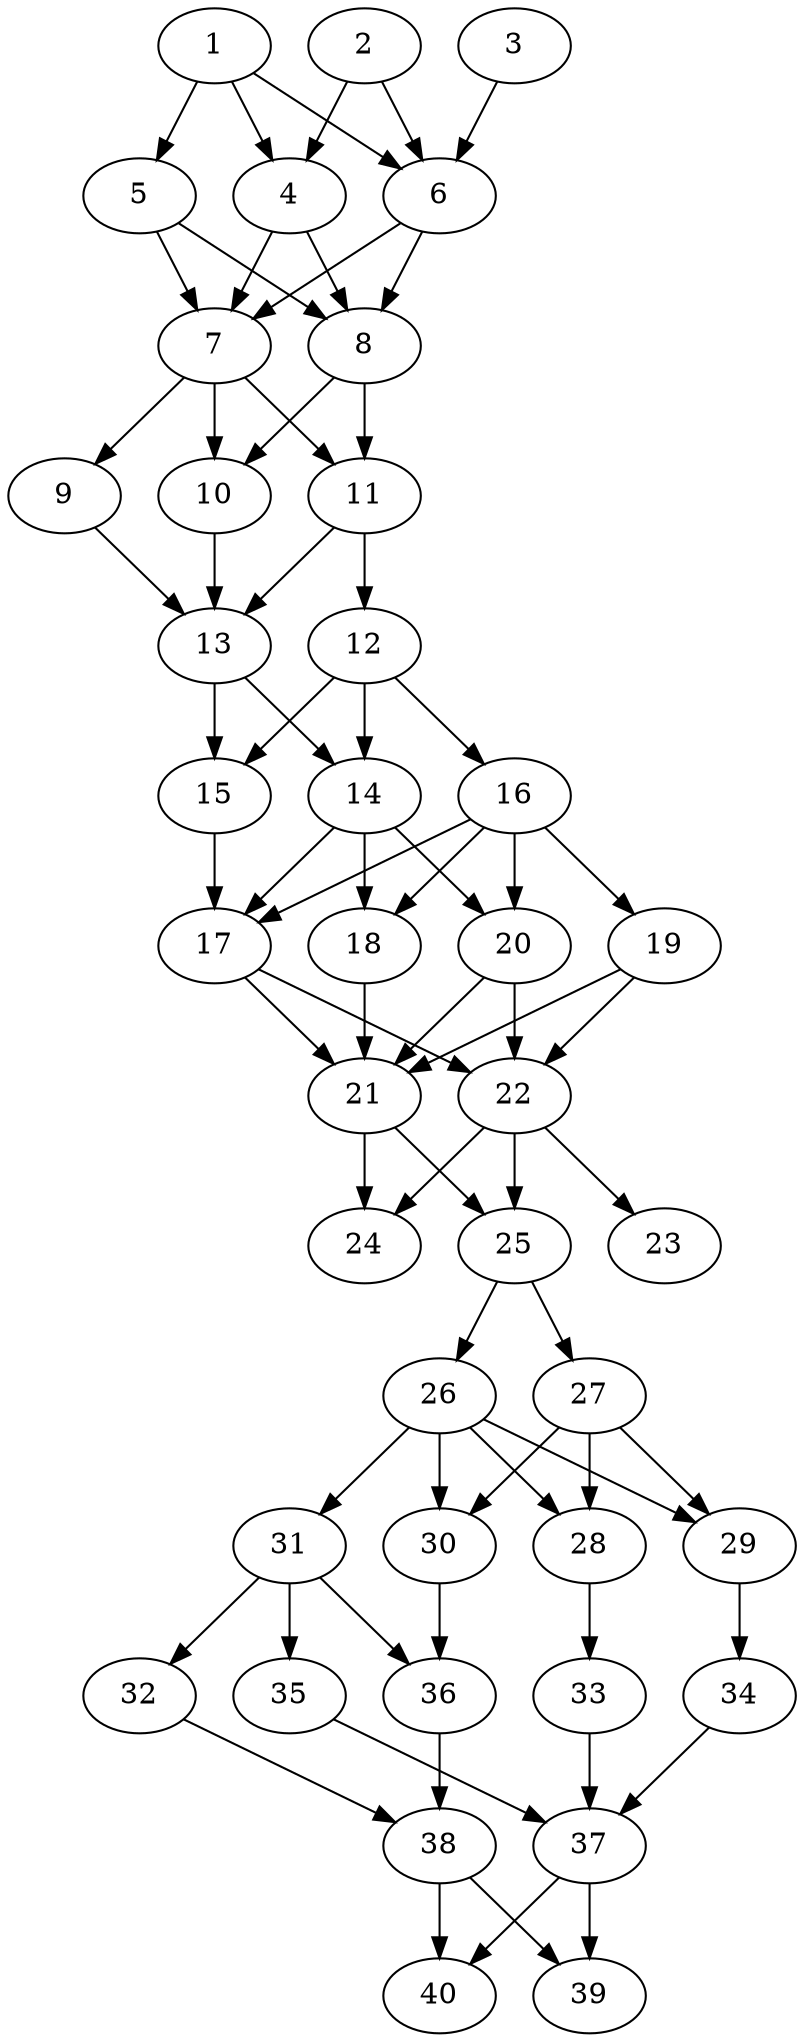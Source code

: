 // DAG automatically generated by daggen at Tue Aug  6 16:28:35 2019
// ./daggen --dot -n 40 --ccr 0.4 --fat 0.4 --regular 0.5 --density 0.8 --mindata 5242880 --maxdata 52428800 
digraph G {
  1 [size="54013440", alpha="0.05", expect_size="21605376"] 
  1 -> 4 [size ="21605376"]
  1 -> 5 [size ="21605376"]
  1 -> 6 [size ="21605376"]
  2 [size="126702080", alpha="0.11", expect_size="50680832"] 
  2 -> 4 [size ="50680832"]
  2 -> 6 [size ="50680832"]
  3 [size="56028160", alpha="0.09", expect_size="22411264"] 
  3 -> 6 [size ="22411264"]
  4 [size="86051840", alpha="0.15", expect_size="34420736"] 
  4 -> 7 [size ="34420736"]
  4 -> 8 [size ="34420736"]
  5 [size="117900800", alpha="0.06", expect_size="47160320"] 
  5 -> 7 [size ="47160320"]
  5 -> 8 [size ="47160320"]
  6 [size="81899520", alpha="0.12", expect_size="32759808"] 
  6 -> 7 [size ="32759808"]
  6 -> 8 [size ="32759808"]
  7 [size="125457920", alpha="0.01", expect_size="50183168"] 
  7 -> 9 [size ="50183168"]
  7 -> 10 [size ="50183168"]
  7 -> 11 [size ="50183168"]
  8 [size="19840000", alpha="0.15", expect_size="7936000"] 
  8 -> 10 [size ="7936000"]
  8 -> 11 [size ="7936000"]
  9 [size="40499200", alpha="0.16", expect_size="16199680"] 
  9 -> 13 [size ="16199680"]
  10 [size="116157440", alpha="0.19", expect_size="46462976"] 
  10 -> 13 [size ="46462976"]
  11 [size="45414400", alpha="0.20", expect_size="18165760"] 
  11 -> 12 [size ="18165760"]
  11 -> 13 [size ="18165760"]
  12 [size="72307200", alpha="0.08", expect_size="28922880"] 
  12 -> 14 [size ="28922880"]
  12 -> 15 [size ="28922880"]
  12 -> 16 [size ="28922880"]
  13 [size="18698240", alpha="0.15", expect_size="7479296"] 
  13 -> 14 [size ="7479296"]
  13 -> 15 [size ="7479296"]
  14 [size="68843520", alpha="0.05", expect_size="27537408"] 
  14 -> 17 [size ="27537408"]
  14 -> 18 [size ="27537408"]
  14 -> 20 [size ="27537408"]
  15 [size="41728000", alpha="0.18", expect_size="16691200"] 
  15 -> 17 [size ="16691200"]
  16 [size="78937600", alpha="0.08", expect_size="31575040"] 
  16 -> 17 [size ="31575040"]
  16 -> 18 [size ="31575040"]
  16 -> 19 [size ="31575040"]
  16 -> 20 [size ="31575040"]
  17 [size="30330880", alpha="0.18", expect_size="12132352"] 
  17 -> 21 [size ="12132352"]
  17 -> 22 [size ="12132352"]
  18 [size="36270080", alpha="0.15", expect_size="14508032"] 
  18 -> 21 [size ="14508032"]
  19 [size="122544640", alpha="0.03", expect_size="49017856"] 
  19 -> 21 [size ="49017856"]
  19 -> 22 [size ="49017856"]
  20 [size="99906560", alpha="0.05", expect_size="39962624"] 
  20 -> 21 [size ="39962624"]
  20 -> 22 [size ="39962624"]
  21 [size="92019200", alpha="0.15", expect_size="36807680"] 
  21 -> 24 [size ="36807680"]
  21 -> 25 [size ="36807680"]
  22 [size="91586560", alpha="0.04", expect_size="36634624"] 
  22 -> 23 [size ="36634624"]
  22 -> 24 [size ="36634624"]
  22 -> 25 [size ="36634624"]
  23 [size="21107200", alpha="0.01", expect_size="8442880"] 
  24 [size="110366720", alpha="0.09", expect_size="44146688"] 
  25 [size="22279680", alpha="0.16", expect_size="8911872"] 
  25 -> 26 [size ="8911872"]
  25 -> 27 [size ="8911872"]
  26 [size="127621120", alpha="0.14", expect_size="51048448"] 
  26 -> 28 [size ="51048448"]
  26 -> 29 [size ="51048448"]
  26 -> 30 [size ="51048448"]
  26 -> 31 [size ="51048448"]
  27 [size="55403520", alpha="0.11", expect_size="22161408"] 
  27 -> 28 [size ="22161408"]
  27 -> 29 [size ="22161408"]
  27 -> 30 [size ="22161408"]
  28 [size="42728960", alpha="0.10", expect_size="17091584"] 
  28 -> 33 [size ="17091584"]
  29 [size="15285760", alpha="0.13", expect_size="6114304"] 
  29 -> 34 [size ="6114304"]
  30 [size="30187520", alpha="0.13", expect_size="12075008"] 
  30 -> 36 [size ="12075008"]
  31 [size="62105600", alpha="0.19", expect_size="24842240"] 
  31 -> 32 [size ="24842240"]
  31 -> 35 [size ="24842240"]
  31 -> 36 [size ="24842240"]
  32 [size="33976320", alpha="0.15", expect_size="13590528"] 
  32 -> 38 [size ="13590528"]
  33 [size="59399680", alpha="0.12", expect_size="23759872"] 
  33 -> 37 [size ="23759872"]
  34 [size="63334400", alpha="0.18", expect_size="25333760"] 
  34 -> 37 [size ="25333760"]
  35 [size="118725120", alpha="0.09", expect_size="47490048"] 
  35 -> 37 [size ="47490048"]
  36 [size="94438400", alpha="0.12", expect_size="37775360"] 
  36 -> 38 [size ="37775360"]
  37 [size="59266560", alpha="0.17", expect_size="23706624"] 
  37 -> 39 [size ="23706624"]
  37 -> 40 [size ="23706624"]
  38 [size="125565440", alpha="0.06", expect_size="50226176"] 
  38 -> 39 [size ="50226176"]
  38 -> 40 [size ="50226176"]
  39 [size="64135680", alpha="0.14", expect_size="25654272"] 
  40 [size="20336640", alpha="0.17", expect_size="8134656"] 
}
